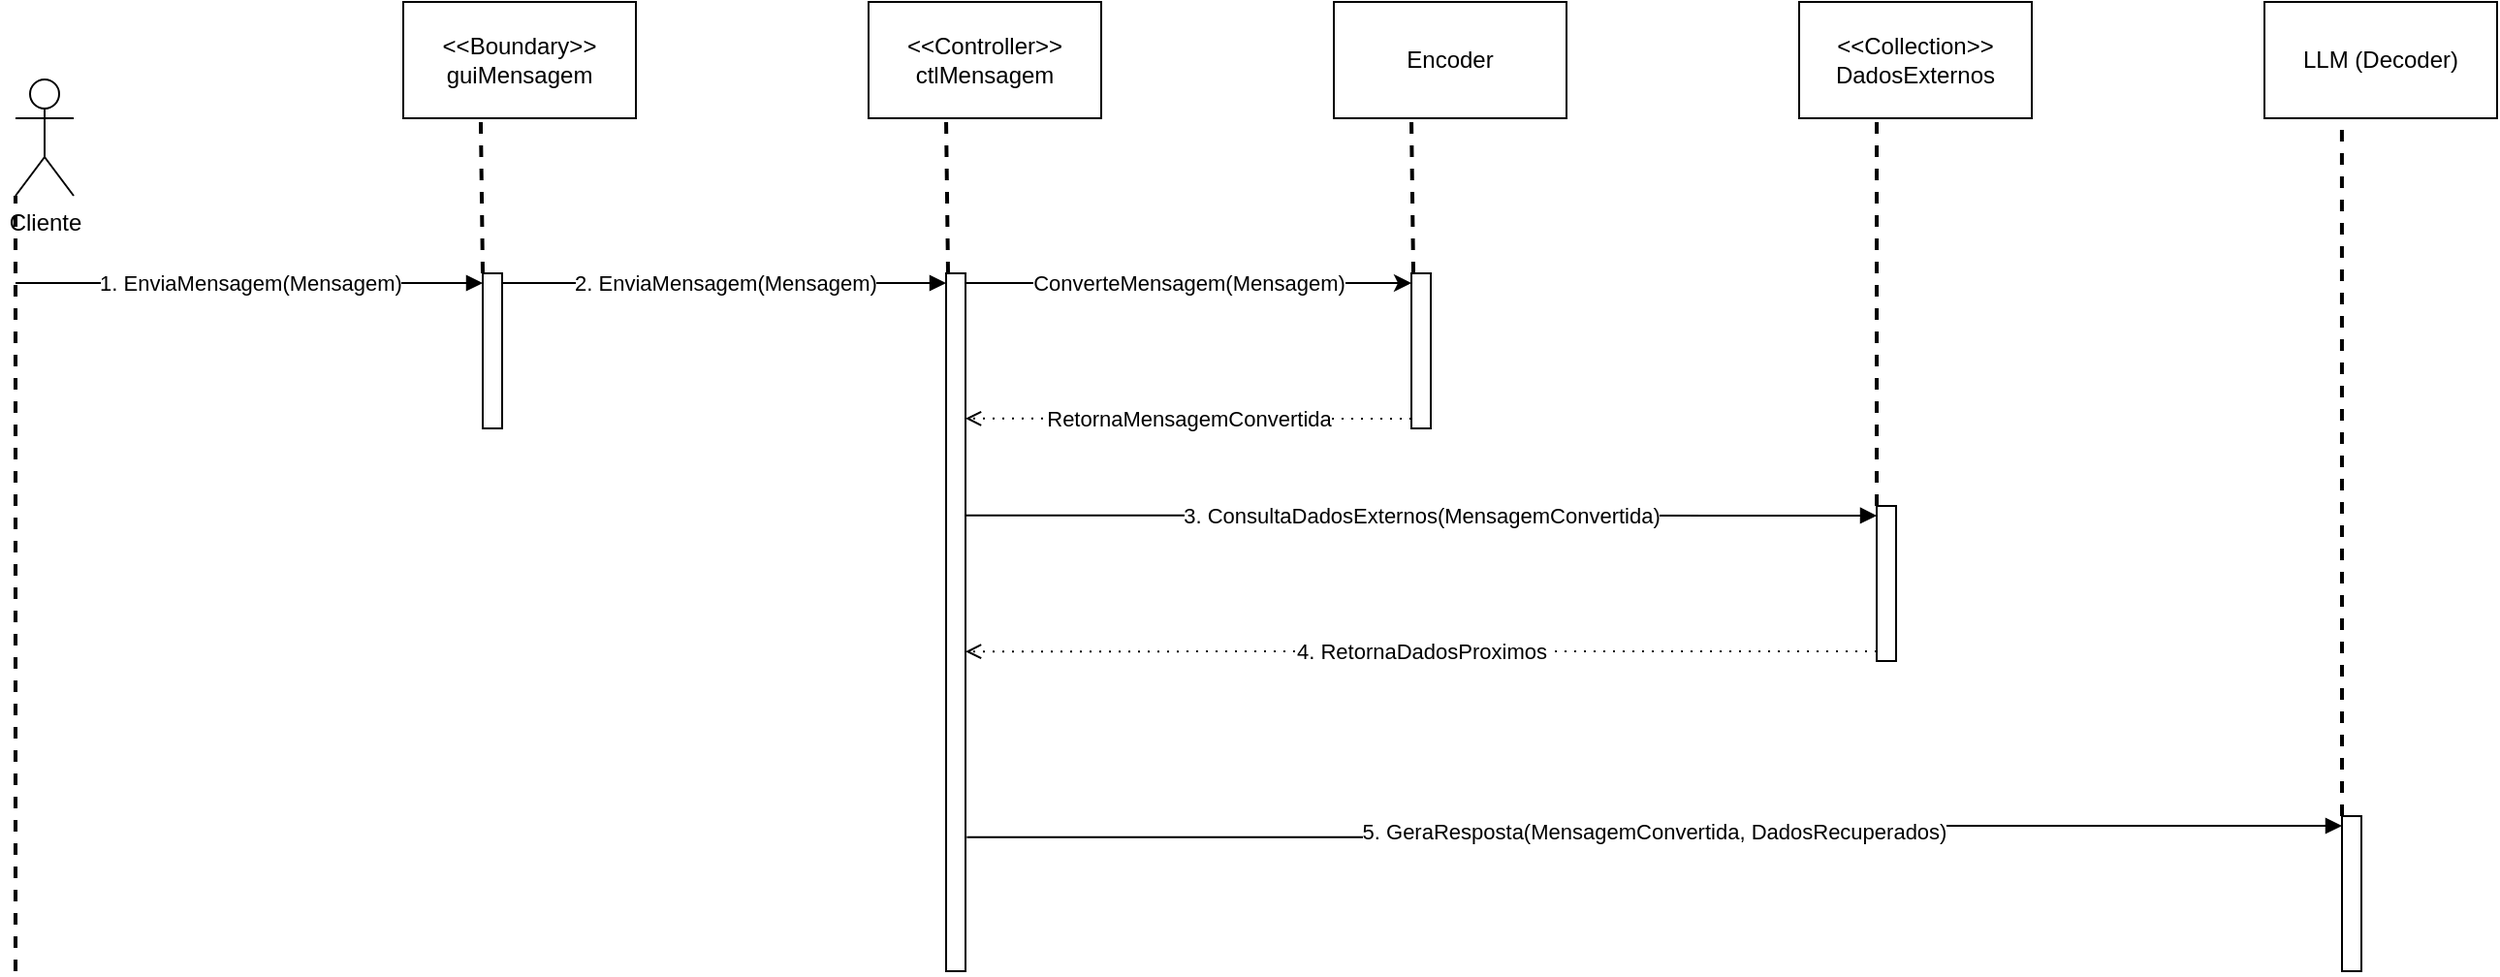<mxfile version="24.7.12">
  <diagram name="Página-1" id="a7UVUzENwiKvaLnI1yhI">
    <mxGraphModel dx="1434" dy="780" grid="1" gridSize="10" guides="1" tooltips="1" connect="1" arrows="1" fold="1" page="1" pageScale="1" pageWidth="827" pageHeight="1169" math="0" shadow="0">
      <root>
        <mxCell id="0" />
        <mxCell id="1" parent="0" />
        <mxCell id="OQGx6LlO21kWG08P4XpY-1" value="Cliente" style="shape=umlActor;verticalLabelPosition=bottom;verticalAlign=top;html=1;" vertex="1" parent="1">
          <mxGeometry x="160" y="180" width="30" height="60" as="geometry" />
        </mxCell>
        <mxCell id="OQGx6LlO21kWG08P4XpY-2" value="" style="endArrow=none;dashed=1;html=1;strokeWidth=2;rounded=0;entryX=0;entryY=1;entryDx=0;entryDy=0;entryPerimeter=0;" edge="1" parent="1" target="OQGx6LlO21kWG08P4XpY-1">
          <mxGeometry width="50" height="50" relative="1" as="geometry">
            <mxPoint x="160" y="640" as="sourcePoint" />
            <mxPoint x="440" y="380" as="targetPoint" />
          </mxGeometry>
        </mxCell>
        <mxCell id="OQGx6LlO21kWG08P4XpY-3" value="&amp;lt;&amp;lt;Boundary&amp;gt;&amp;gt;&lt;div&gt;guiMensagem&lt;/div&gt;" style="rounded=0;whiteSpace=wrap;html=1;" vertex="1" parent="1">
          <mxGeometry x="360" y="140" width="120" height="60" as="geometry" />
        </mxCell>
        <mxCell id="OQGx6LlO21kWG08P4XpY-5" value="1. EnviaMensagem(Mensagem)" style="endArrow=block;html=1;rounded=0;endFill=1;entryX=0;entryY=0;entryDx=0;entryDy=5;entryPerimeter=0;" edge="1" parent="1" target="OQGx6LlO21kWG08P4XpY-6">
          <mxGeometry width="50" height="50" relative="1" as="geometry">
            <mxPoint x="160" y="285" as="sourcePoint" />
            <mxPoint x="320" y="310" as="targetPoint" />
          </mxGeometry>
        </mxCell>
        <mxCell id="OQGx6LlO21kWG08P4XpY-6" value="" style="html=1;points=[[0,0,0,0,5],[0,1,0,0,-5],[1,0,0,0,5],[1,1,0,0,-5]];perimeter=orthogonalPerimeter;outlineConnect=0;targetShapes=umlLifeline;portConstraint=eastwest;newEdgeStyle={&quot;curved&quot;:0,&quot;rounded&quot;:0};" vertex="1" parent="1">
          <mxGeometry x="401" y="280" width="10" height="80" as="geometry" />
        </mxCell>
        <mxCell id="OQGx6LlO21kWG08P4XpY-7" value="&amp;lt;&amp;lt;Controller&amp;gt;&amp;gt;&lt;div&gt;ctlMensagem&lt;/div&gt;" style="rounded=0;whiteSpace=wrap;html=1;" vertex="1" parent="1">
          <mxGeometry x="600" y="140" width="120" height="60" as="geometry" />
        </mxCell>
        <mxCell id="OQGx6LlO21kWG08P4XpY-8" value="&amp;lt;&amp;lt;Collection&amp;gt;&amp;gt;&lt;div&gt;DadosExternos&lt;/div&gt;" style="rounded=0;whiteSpace=wrap;html=1;" vertex="1" parent="1">
          <mxGeometry x="1080" y="140" width="120" height="60" as="geometry" />
        </mxCell>
        <mxCell id="OQGx6LlO21kWG08P4XpY-9" value="LLM (Decoder)" style="rounded=0;whiteSpace=wrap;html=1;" vertex="1" parent="1">
          <mxGeometry x="1320" y="140" width="120" height="60" as="geometry" />
        </mxCell>
        <mxCell id="OQGx6LlO21kWG08P4XpY-10" value="2. EnviaMensagem(Mensagem)" style="endArrow=block;html=1;rounded=0;endFill=1;entryX=0;entryY=0;entryDx=0;entryDy=5;entryPerimeter=0;exitX=1;exitY=0;exitDx=0;exitDy=5;exitPerimeter=0;" edge="1" parent="1" source="OQGx6LlO21kWG08P4XpY-6" target="OQGx6LlO21kWG08P4XpY-11">
          <mxGeometry width="50" height="50" relative="1" as="geometry">
            <mxPoint x="450" y="320" as="sourcePoint" />
            <mxPoint x="654" y="280" as="targetPoint" />
          </mxGeometry>
        </mxCell>
        <mxCell id="OQGx6LlO21kWG08P4XpY-11" value="" style="html=1;points=[[0,0,0,0,5],[0,1,0,0,-5],[1,0,0,0,5],[1,1,0,0,-5]];perimeter=orthogonalPerimeter;outlineConnect=0;targetShapes=umlLifeline;portConstraint=eastwest;newEdgeStyle={&quot;curved&quot;:0,&quot;rounded&quot;:0};" vertex="1" parent="1">
          <mxGeometry x="640" y="280" width="10" height="360" as="geometry" />
        </mxCell>
        <mxCell id="OQGx6LlO21kWG08P4XpY-12" value="" style="html=1;points=[[0,0,0,0,5],[0,1,0,0,-5],[1,0,0,0,5],[1,1,0,0,-5]];perimeter=orthogonalPerimeter;outlineConnect=0;targetShapes=umlLifeline;portConstraint=eastwest;newEdgeStyle={&quot;curved&quot;:0,&quot;rounded&quot;:0};" vertex="1" parent="1">
          <mxGeometry x="1120" y="400" width="10" height="80" as="geometry" />
        </mxCell>
        <mxCell id="OQGx6LlO21kWG08P4XpY-13" value="3. ConsultaDadosExternos(MensagemConvertida)" style="edgeStyle=orthogonalEdgeStyle;rounded=0;orthogonalLoop=1;jettySize=auto;html=1;curved=0;entryX=0;entryY=0;entryDx=0;entryDy=5;entryPerimeter=0;endArrow=block;endFill=1;exitX=1;exitY=0.347;exitDx=0;exitDy=0;exitPerimeter=0;" edge="1" parent="1" source="OQGx6LlO21kWG08P4XpY-11" target="OQGx6LlO21kWG08P4XpY-12">
          <mxGeometry relative="1" as="geometry">
            <mxPoint x="680" y="405" as="sourcePoint" />
          </mxGeometry>
        </mxCell>
        <mxCell id="OQGx6LlO21kWG08P4XpY-14" value="4. RetornaDadosProximos" style="edgeStyle=orthogonalEdgeStyle;rounded=0;orthogonalLoop=1;jettySize=auto;html=1;curved=0;exitX=0;exitY=1;exitDx=0;exitDy=-5;exitPerimeter=0;endArrow=open;endFill=0;dashed=1;dashPattern=1 4;entryX=1;entryY=0.542;entryDx=0;entryDy=0;entryPerimeter=0;" edge="1" parent="1" source="OQGx6LlO21kWG08P4XpY-12" target="OQGx6LlO21kWG08P4XpY-11">
          <mxGeometry relative="1" as="geometry">
            <mxPoint x="690" y="475" as="targetPoint" />
          </mxGeometry>
        </mxCell>
        <mxCell id="OQGx6LlO21kWG08P4XpY-15" value="" style="html=1;points=[[0,0,0,0,5],[0,1,0,0,-5],[1,0,0,0,5],[1,1,0,0,-5]];perimeter=orthogonalPerimeter;outlineConnect=0;targetShapes=umlLifeline;portConstraint=eastwest;newEdgeStyle={&quot;curved&quot;:0,&quot;rounded&quot;:0};" vertex="1" parent="1">
          <mxGeometry x="1360" y="560" width="10" height="80" as="geometry" />
        </mxCell>
        <mxCell id="OQGx6LlO21kWG08P4XpY-16" value="5. GeraResposta(MensagemConvertida, DadosRecuperados)" style="edgeStyle=orthogonalEdgeStyle;rounded=0;orthogonalLoop=1;jettySize=auto;html=1;curved=0;entryX=0;entryY=0;entryDx=0;entryDy=5;entryPerimeter=0;endArrow=block;endFill=1;exitX=1.067;exitY=0.808;exitDx=0;exitDy=0;exitPerimeter=0;" edge="1" parent="1" source="OQGx6LlO21kWG08P4XpY-11" target="OQGx6LlO21kWG08P4XpY-15">
          <mxGeometry relative="1" as="geometry">
            <mxPoint x="670" y="550" as="sourcePoint" />
          </mxGeometry>
        </mxCell>
        <mxCell id="OQGx6LlO21kWG08P4XpY-17" value="Encoder" style="rounded=0;whiteSpace=wrap;html=1;" vertex="1" parent="1">
          <mxGeometry x="840" y="140" width="120" height="60" as="geometry" />
        </mxCell>
        <mxCell id="OQGx6LlO21kWG08P4XpY-18" value="" style="html=1;points=[[0,0,0,0,5],[0,1,0,0,-5],[1,0,0,0,5],[1,1,0,0,-5]];perimeter=orthogonalPerimeter;outlineConnect=0;targetShapes=umlLifeline;portConstraint=eastwest;newEdgeStyle={&quot;curved&quot;:0,&quot;rounded&quot;:0};" vertex="1" parent="1">
          <mxGeometry x="880" y="280" width="10" height="80" as="geometry" />
        </mxCell>
        <mxCell id="OQGx6LlO21kWG08P4XpY-19" value="ConverteMensagem(Mensagem)" style="edgeStyle=orthogonalEdgeStyle;rounded=0;orthogonalLoop=1;jettySize=auto;html=1;curved=0;exitX=1;exitY=0;exitDx=0;exitDy=5;exitPerimeter=0;entryX=0;entryY=0;entryDx=0;entryDy=5;entryPerimeter=0;" edge="1" parent="1" source="OQGx6LlO21kWG08P4XpY-11" target="OQGx6LlO21kWG08P4XpY-18">
          <mxGeometry relative="1" as="geometry" />
        </mxCell>
        <mxCell id="OQGx6LlO21kWG08P4XpY-20" value="RetornaMensagemConvertida" style="edgeStyle=orthogonalEdgeStyle;rounded=0;orthogonalLoop=1;jettySize=auto;html=1;curved=0;exitX=0;exitY=1;exitDx=0;exitDy=-5;exitPerimeter=0;endArrow=open;endFill=0;dashed=1;dashPattern=1 4;entryX=1;entryY=0.208;entryDx=0;entryDy=0;entryPerimeter=0;" edge="1" parent="1" source="OQGx6LlO21kWG08P4XpY-18" target="OQGx6LlO21kWG08P4XpY-11">
          <mxGeometry relative="1" as="geometry">
            <mxPoint x="1130" y="485" as="sourcePoint" />
            <mxPoint x="660" y="355" as="targetPoint" />
          </mxGeometry>
        </mxCell>
        <mxCell id="OQGx6LlO21kWG08P4XpY-21" value="" style="endArrow=none;dashed=1;html=1;strokeWidth=2;rounded=0;entryX=0.333;entryY=1;entryDx=0;entryDy=0;entryPerimeter=0;" edge="1" parent="1" source="OQGx6LlO21kWG08P4XpY-6" target="OQGx6LlO21kWG08P4XpY-3">
          <mxGeometry width="50" height="50" relative="1" as="geometry">
            <mxPoint x="401" y="437.18" as="sourcePoint" />
            <mxPoint x="410" y="220" as="targetPoint" />
          </mxGeometry>
        </mxCell>
        <mxCell id="OQGx6LlO21kWG08P4XpY-22" value="" style="endArrow=none;dashed=1;html=1;strokeWidth=2;rounded=0;entryX=0.333;entryY=1;entryDx=0;entryDy=0;entryPerimeter=0;" edge="1" parent="1">
          <mxGeometry width="50" height="50" relative="1" as="geometry">
            <mxPoint x="641" y="280" as="sourcePoint" />
            <mxPoint x="640" y="200" as="targetPoint" />
          </mxGeometry>
        </mxCell>
        <mxCell id="OQGx6LlO21kWG08P4XpY-23" value="" style="endArrow=none;dashed=1;html=1;strokeWidth=2;rounded=0;entryX=0.333;entryY=1;entryDx=0;entryDy=0;entryPerimeter=0;" edge="1" parent="1">
          <mxGeometry width="50" height="50" relative="1" as="geometry">
            <mxPoint x="881" y="280" as="sourcePoint" />
            <mxPoint x="880" y="200" as="targetPoint" />
          </mxGeometry>
        </mxCell>
        <mxCell id="OQGx6LlO21kWG08P4XpY-24" value="" style="endArrow=none;dashed=1;html=1;strokeWidth=2;rounded=0;entryX=0.333;entryY=1;entryDx=0;entryDy=0;entryPerimeter=0;" edge="1" parent="1" source="OQGx6LlO21kWG08P4XpY-12">
          <mxGeometry width="50" height="50" relative="1" as="geometry">
            <mxPoint x="1121" y="280" as="sourcePoint" />
            <mxPoint x="1120" y="200" as="targetPoint" />
          </mxGeometry>
        </mxCell>
        <mxCell id="OQGx6LlO21kWG08P4XpY-25" value="" style="endArrow=none;dashed=1;html=1;strokeWidth=2;rounded=0;entryX=0.333;entryY=1;entryDx=0;entryDy=0;entryPerimeter=0;" edge="1" parent="1" source="OQGx6LlO21kWG08P4XpY-15" target="OQGx6LlO21kWG08P4XpY-9">
          <mxGeometry width="50" height="50" relative="1" as="geometry">
            <mxPoint x="1270" y="510" as="sourcePoint" />
            <mxPoint x="1350" y="260" as="targetPoint" />
          </mxGeometry>
        </mxCell>
      </root>
    </mxGraphModel>
  </diagram>
</mxfile>
